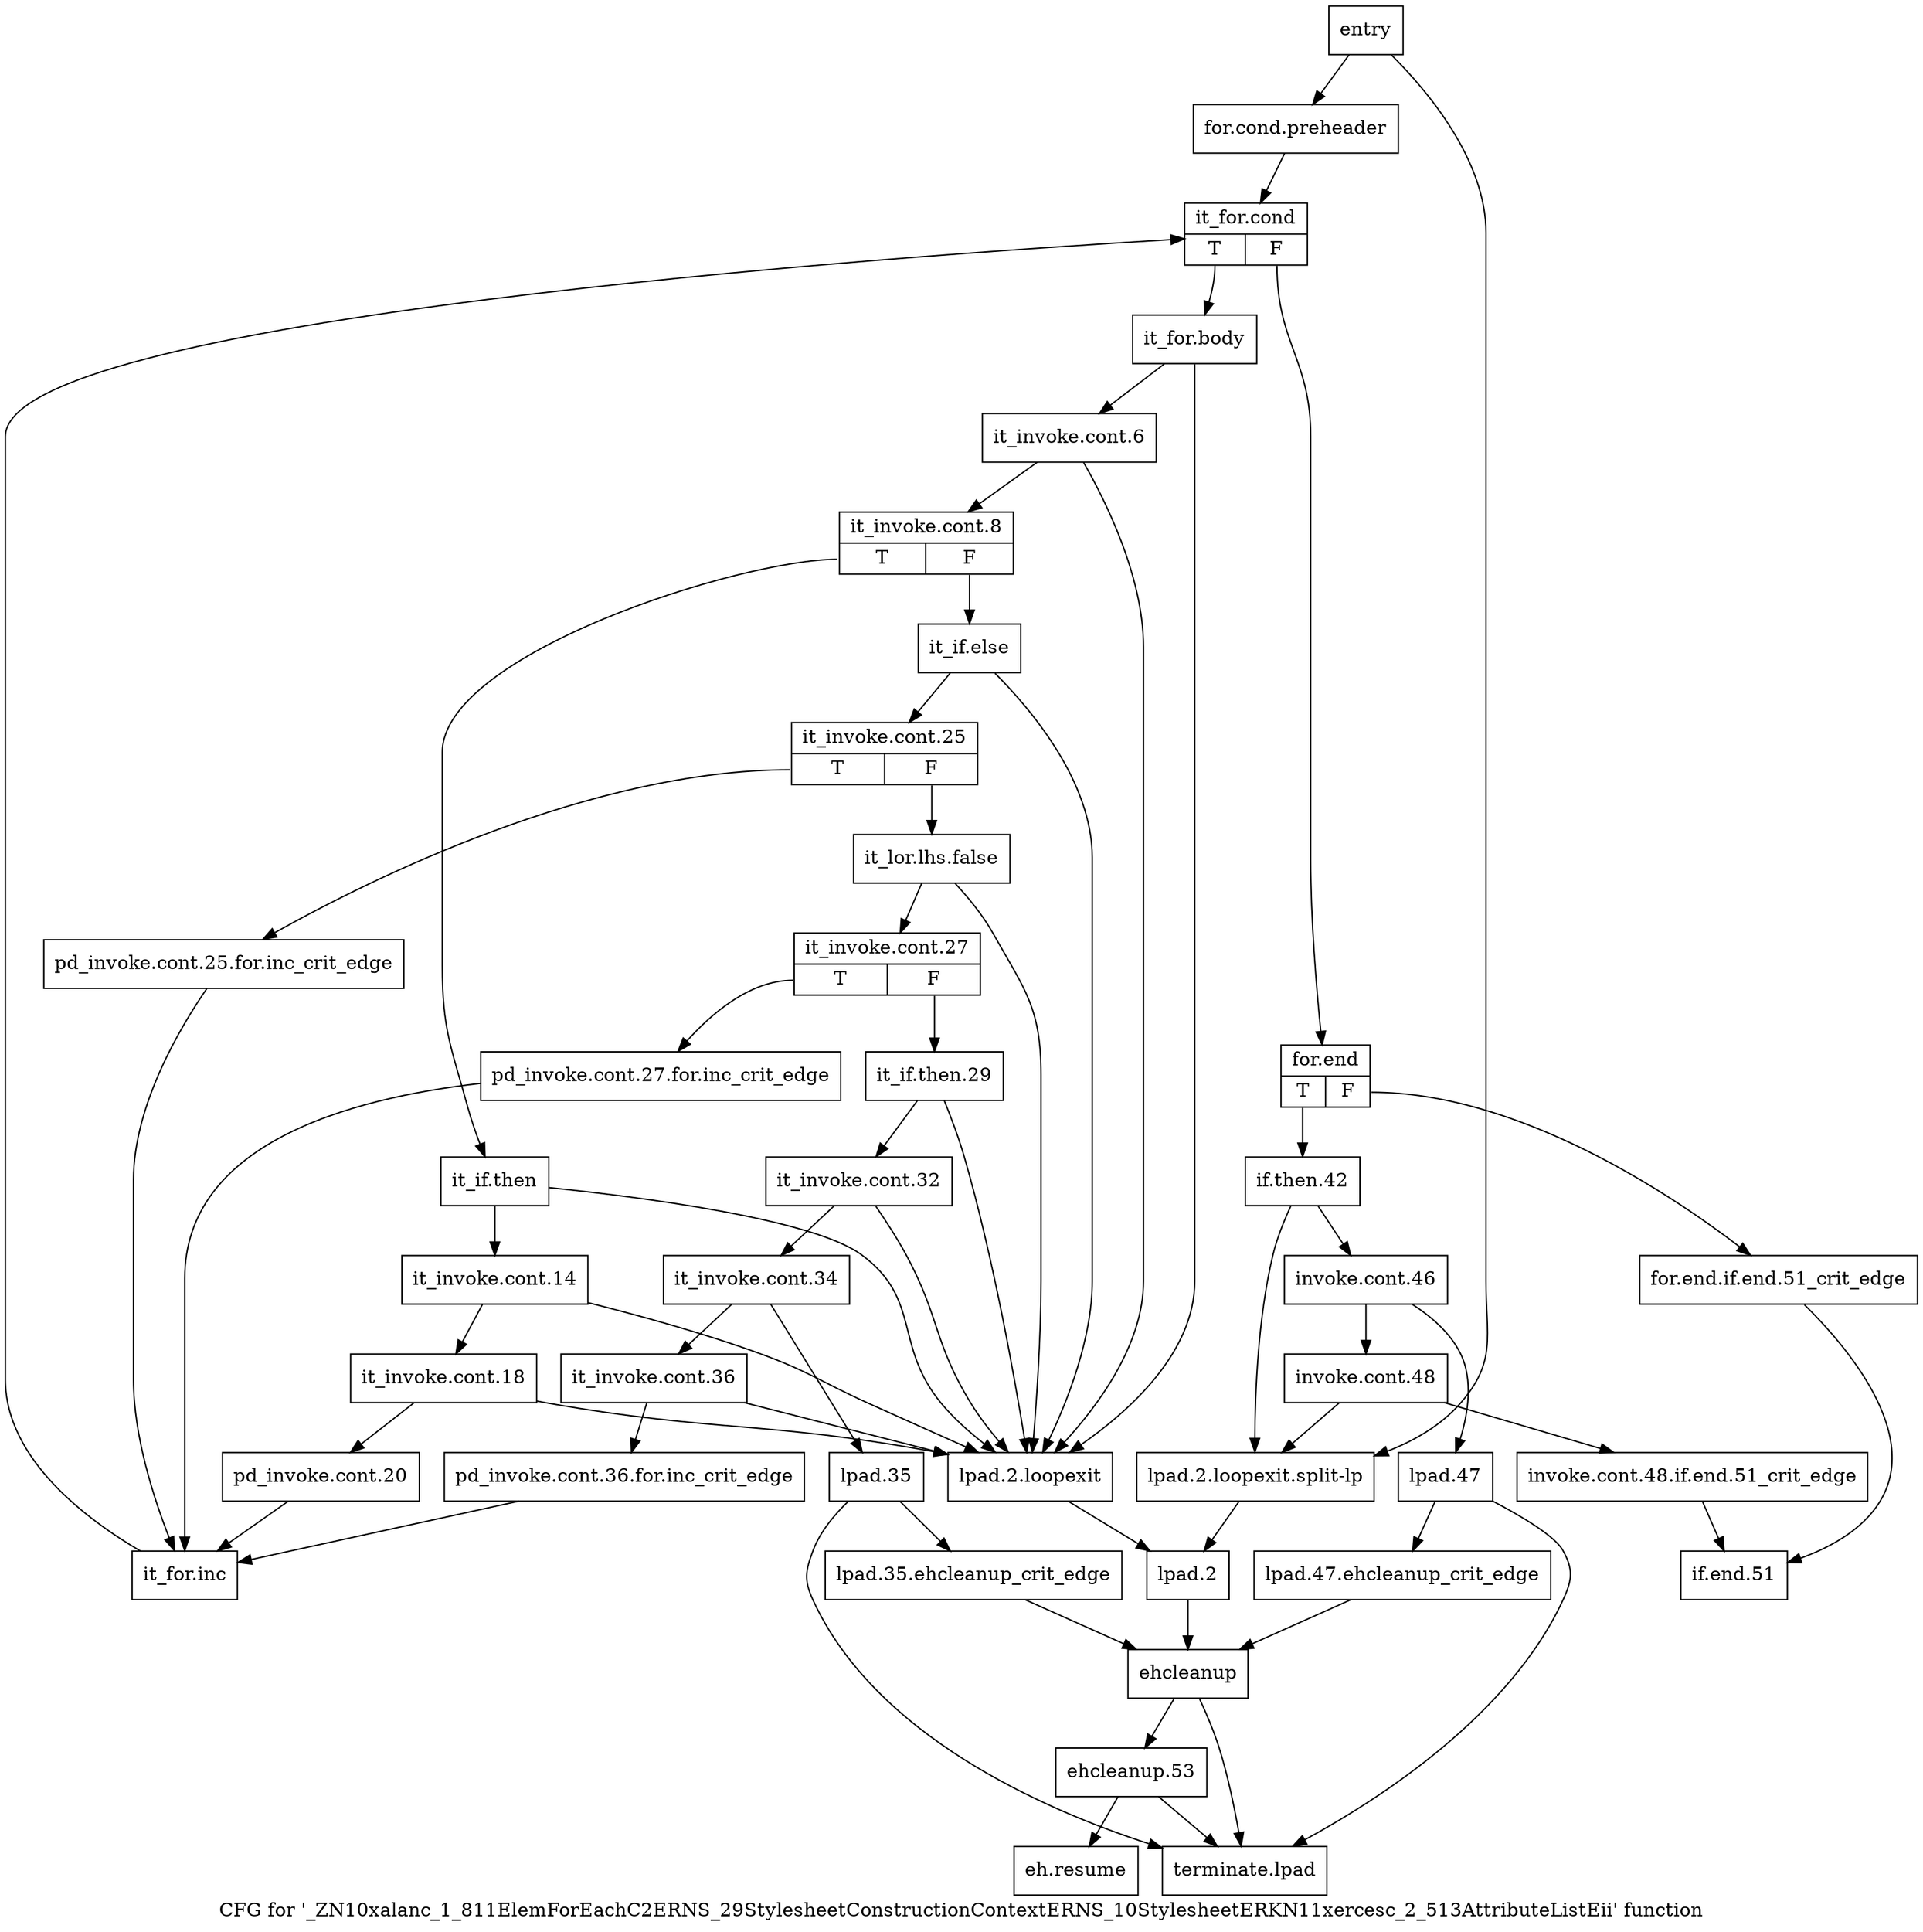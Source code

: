 digraph "CFG for '_ZN10xalanc_1_811ElemForEachC2ERNS_29StylesheetConstructionContextERNS_10StylesheetERKN11xercesc_2_513AttributeListEii' function" {
	label="CFG for '_ZN10xalanc_1_811ElemForEachC2ERNS_29StylesheetConstructionContextERNS_10StylesheetERKN11xercesc_2_513AttributeListEii' function";

	Node0x71560e0 [shape=record,label="{entry}"];
	Node0x71560e0 -> Node0x7156130;
	Node0x71560e0 -> Node0x7156450;
	Node0x7156130 [shape=record,label="{for.cond.preheader}"];
	Node0x7156130 -> Node0x7156180;
	Node0x7156180 [shape=record,label="{it_for.cond|{<s0>T|<s1>F}}"];
	Node0x7156180:s0 -> Node0x71561d0;
	Node0x7156180:s1 -> Node0x7156950;
	Node0x71561d0 [shape=record,label="{it_for.body}"];
	Node0x71561d0 -> Node0x7156220;
	Node0x71561d0 -> Node0x7156400;
	Node0x7156220 [shape=record,label="{it_invoke.cont.6}"];
	Node0x7156220 -> Node0x7156270;
	Node0x7156220 -> Node0x7156400;
	Node0x7156270 [shape=record,label="{it_invoke.cont.8|{<s0>T|<s1>F}}"];
	Node0x7156270:s0 -> Node0x71562c0;
	Node0x7156270:s1 -> Node0x71564f0;
	Node0x71562c0 [shape=record,label="{it_if.then}"];
	Node0x71562c0 -> Node0x7156310;
	Node0x71562c0 -> Node0x7156400;
	Node0x7156310 [shape=record,label="{it_invoke.cont.14}"];
	Node0x7156310 -> Node0x7156360;
	Node0x7156310 -> Node0x7156400;
	Node0x7156360 [shape=record,label="{it_invoke.cont.18}"];
	Node0x7156360 -> Node0x71563b0;
	Node0x7156360 -> Node0x7156400;
	Node0x71563b0 [shape=record,label="{pd_invoke.cont.20}"];
	Node0x71563b0 -> Node0x7156900;
	Node0x7156400 [shape=record,label="{lpad.2.loopexit}"];
	Node0x7156400 -> Node0x71564a0;
	Node0x7156450 [shape=record,label="{lpad.2.loopexit.split-lp}"];
	Node0x7156450 -> Node0x71564a0;
	Node0x71564a0 [shape=record,label="{lpad.2}"];
	Node0x71564a0 -> Node0x7156c20;
	Node0x71564f0 [shape=record,label="{it_if.else}"];
	Node0x71564f0 -> Node0x7156540;
	Node0x71564f0 -> Node0x7156400;
	Node0x7156540 [shape=record,label="{it_invoke.cont.25|{<s0>T|<s1>F}}"];
	Node0x7156540:s0 -> Node0x7156590;
	Node0x7156540:s1 -> Node0x71565e0;
	Node0x7156590 [shape=record,label="{pd_invoke.cont.25.for.inc_crit_edge}"];
	Node0x7156590 -> Node0x7156900;
	Node0x71565e0 [shape=record,label="{it_lor.lhs.false}"];
	Node0x71565e0 -> Node0x7156630;
	Node0x71565e0 -> Node0x7156400;
	Node0x7156630 [shape=record,label="{it_invoke.cont.27|{<s0>T|<s1>F}}"];
	Node0x7156630:s0 -> Node0x7156680;
	Node0x7156630:s1 -> Node0x71566d0;
	Node0x7156680 [shape=record,label="{pd_invoke.cont.27.for.inc_crit_edge}"];
	Node0x7156680 -> Node0x7156900;
	Node0x71566d0 [shape=record,label="{it_if.then.29}"];
	Node0x71566d0 -> Node0x7156720;
	Node0x71566d0 -> Node0x7156400;
	Node0x7156720 [shape=record,label="{it_invoke.cont.32}"];
	Node0x7156720 -> Node0x7156770;
	Node0x7156720 -> Node0x7156400;
	Node0x7156770 [shape=record,label="{it_invoke.cont.34}"];
	Node0x7156770 -> Node0x71567c0;
	Node0x7156770 -> Node0x7156860;
	Node0x71567c0 [shape=record,label="{it_invoke.cont.36}"];
	Node0x71567c0 -> Node0x7156810;
	Node0x71567c0 -> Node0x7156400;
	Node0x7156810 [shape=record,label="{pd_invoke.cont.36.for.inc_crit_edge}"];
	Node0x7156810 -> Node0x7156900;
	Node0x7156860 [shape=record,label="{lpad.35}"];
	Node0x7156860 -> Node0x71568b0;
	Node0x7156860 -> Node0x7156d10;
	Node0x71568b0 [shape=record,label="{lpad.35.ehcleanup_crit_edge}"];
	Node0x71568b0 -> Node0x7156c20;
	Node0x7156900 [shape=record,label="{it_for.inc}"];
	Node0x7156900 -> Node0x7156180;
	Node0x7156950 [shape=record,label="{for.end|{<s0>T|<s1>F}}"];
	Node0x7156950:s0 -> Node0x71569f0;
	Node0x7156950:s1 -> Node0x71569a0;
	Node0x71569a0 [shape=record,label="{for.end.if.end.51_crit_edge}"];
	Node0x71569a0 -> Node0x7156bd0;
	Node0x71569f0 [shape=record,label="{if.then.42}"];
	Node0x71569f0 -> Node0x7156a40;
	Node0x71569f0 -> Node0x7156450;
	Node0x7156a40 [shape=record,label="{invoke.cont.46}"];
	Node0x7156a40 -> Node0x7156a90;
	Node0x7156a40 -> Node0x7156b30;
	Node0x7156a90 [shape=record,label="{invoke.cont.48}"];
	Node0x7156a90 -> Node0x7156ae0;
	Node0x7156a90 -> Node0x7156450;
	Node0x7156ae0 [shape=record,label="{invoke.cont.48.if.end.51_crit_edge}"];
	Node0x7156ae0 -> Node0x7156bd0;
	Node0x7156b30 [shape=record,label="{lpad.47}"];
	Node0x7156b30 -> Node0x7156b80;
	Node0x7156b30 -> Node0x7156d10;
	Node0x7156b80 [shape=record,label="{lpad.47.ehcleanup_crit_edge}"];
	Node0x7156b80 -> Node0x7156c20;
	Node0x7156bd0 [shape=record,label="{if.end.51}"];
	Node0x7156c20 [shape=record,label="{ehcleanup}"];
	Node0x7156c20 -> Node0x7156c70;
	Node0x7156c20 -> Node0x7156d10;
	Node0x7156c70 [shape=record,label="{ehcleanup.53}"];
	Node0x7156c70 -> Node0x7156cc0;
	Node0x7156c70 -> Node0x7156d10;
	Node0x7156cc0 [shape=record,label="{eh.resume}"];
	Node0x7156d10 [shape=record,label="{terminate.lpad}"];
}
